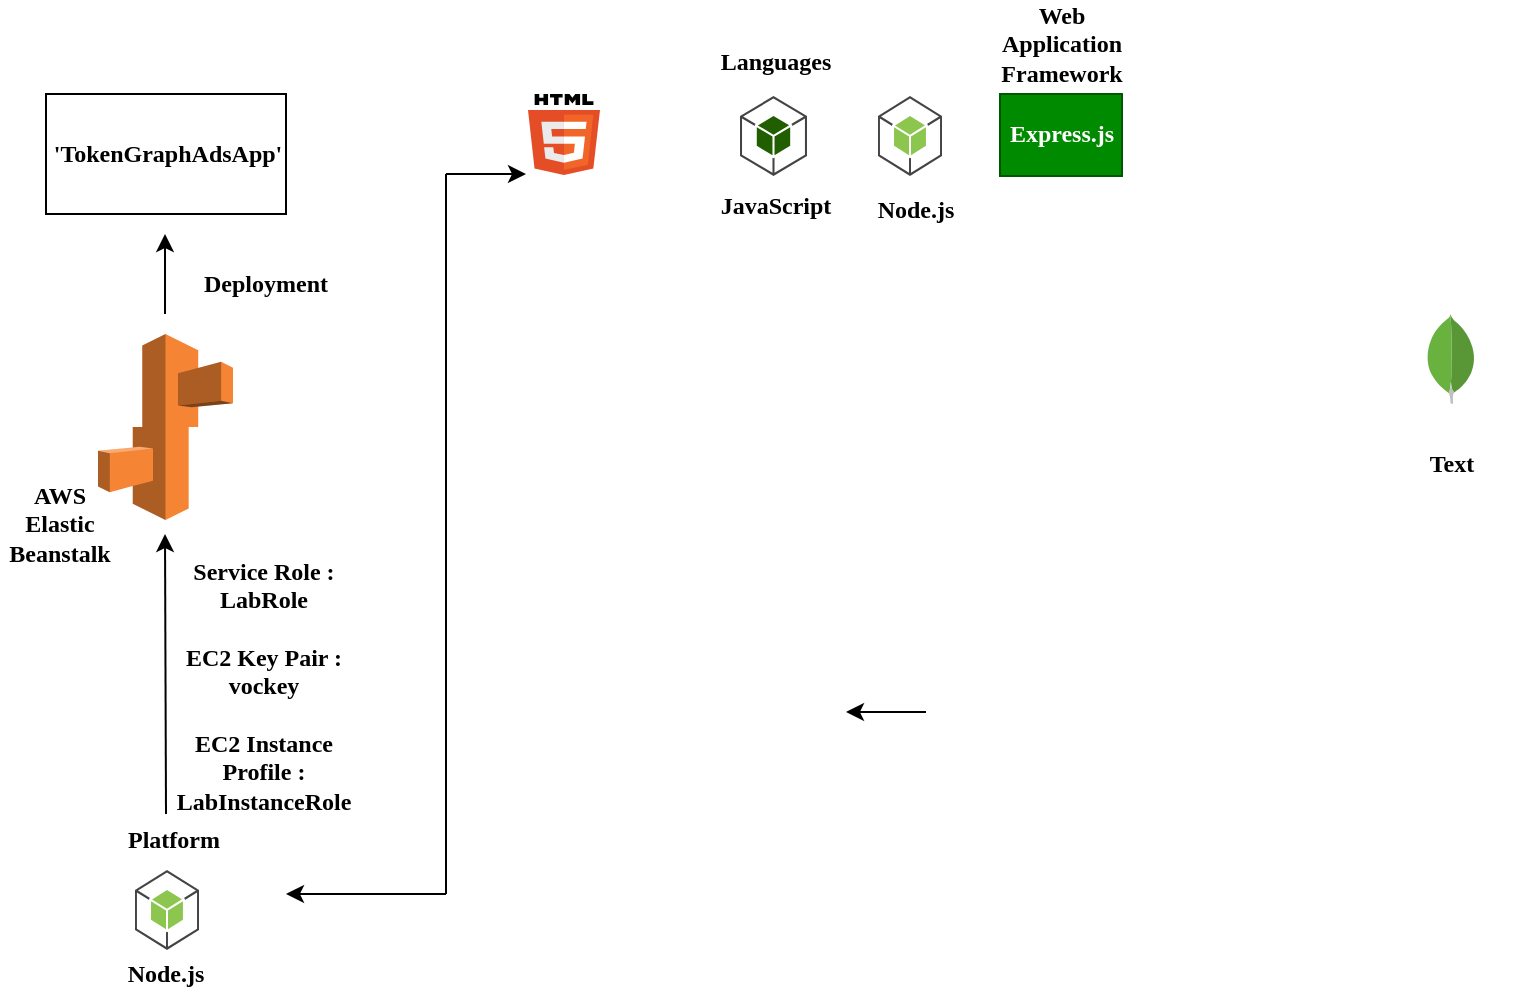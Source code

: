 <mxfile version="24.2.5" type="github">
  <diagram name="Page-1" id="ndW4kyAIttWVdL_zS6OP">
    <mxGraphModel dx="1050" dy="1658" grid="1" gridSize="10" guides="1" tooltips="1" connect="1" arrows="1" fold="1" page="1" pageScale="1" pageWidth="850" pageHeight="1100" math="0" shadow="0">
      <root>
        <mxCell id="0" />
        <mxCell id="1" parent="0" />
        <mxCell id="wR3p1nMsVGDt6p0DbT6x-1" value="" style="outlineConnect=0;dashed=0;verticalLabelPosition=bottom;verticalAlign=top;align=center;html=1;shape=mxgraph.aws3.elastic_beanstalk;fillColor=#F58534;gradientColor=none;fontFamily=Times New Roman;fontStyle=1" vertex="1" parent="1">
          <mxGeometry x="66" y="160" width="67.5" height="93" as="geometry" />
        </mxCell>
        <mxCell id="wR3p1nMsVGDt6p0DbT6x-2" value="" style="outlineConnect=0;dashed=0;verticalLabelPosition=bottom;verticalAlign=top;align=center;html=1;shape=mxgraph.aws3.android;fillColor=#8CC64F;gradientColor=none;fontFamily=Times New Roman;fontStyle=1" vertex="1" parent="1">
          <mxGeometry x="84.5" y="428" width="32" height="40" as="geometry" />
        </mxCell>
        <mxCell id="wR3p1nMsVGDt6p0DbT6x-3" value="" style="rounded=0;whiteSpace=wrap;html=1;fontFamily=Times New Roman;fontStyle=1" vertex="1" parent="1">
          <mxGeometry x="40" y="40" width="120" height="60" as="geometry" />
        </mxCell>
        <mxCell id="wR3p1nMsVGDt6p0DbT6x-4" value="Deployment" style="text;html=1;align=center;verticalAlign=middle;whiteSpace=wrap;rounded=0;fontFamily=Times New Roman;fontStyle=1" vertex="1" parent="1">
          <mxGeometry x="120" y="120" width="60" height="30" as="geometry" />
        </mxCell>
        <mxCell id="wR3p1nMsVGDt6p0DbT6x-5" value="" style="endArrow=classic;html=1;rounded=0;fontFamily=Times New Roman;fontStyle=1" edge="1" parent="1">
          <mxGeometry width="50" height="50" relative="1" as="geometry">
            <mxPoint x="99.5" y="150" as="sourcePoint" />
            <mxPoint x="99.5" y="110" as="targetPoint" />
          </mxGeometry>
        </mxCell>
        <mxCell id="wR3p1nMsVGDt6p0DbT6x-6" value="AWS Elastic Beanstalk" style="text;html=1;align=center;verticalAlign=middle;whiteSpace=wrap;rounded=0;fontFamily=Times New Roman;fontStyle=1" vertex="1" parent="1">
          <mxGeometry x="17" y="240" width="60" height="30" as="geometry" />
        </mxCell>
        <mxCell id="wR3p1nMsVGDt6p0DbT6x-7" value="&#39;TokenGraphAdsApp&#39;" style="text;html=1;align=center;verticalAlign=middle;whiteSpace=wrap;rounded=0;fontFamily=Times New Roman;fontStyle=1" vertex="1" parent="1">
          <mxGeometry x="70.5" y="55" width="60" height="30" as="geometry" />
        </mxCell>
        <mxCell id="wR3p1nMsVGDt6p0DbT6x-11" value="Node.js" style="text;html=1;align=center;verticalAlign=middle;whiteSpace=wrap;rounded=0;fontFamily=Times New Roman;fontStyle=1" vertex="1" parent="1">
          <mxGeometry x="70" y="465" width="60" height="30" as="geometry" />
        </mxCell>
        <mxCell id="wR3p1nMsVGDt6p0DbT6x-12" value="" style="endArrow=classic;html=1;rounded=0;fontFamily=Times New Roman;fontStyle=1" edge="1" parent="1">
          <mxGeometry width="50" height="50" relative="1" as="geometry">
            <mxPoint x="100" y="400" as="sourcePoint" />
            <mxPoint x="99.5" y="260" as="targetPoint" />
          </mxGeometry>
        </mxCell>
        <mxCell id="wR3p1nMsVGDt6p0DbT6x-13" value="" style="outlineConnect=0;dashed=0;verticalLabelPosition=bottom;verticalAlign=top;align=center;html=1;shape=mxgraph.aws3.android;fillColor=#205E00;gradientColor=none;fontFamily=Times New Roman;fontStyle=1" vertex="1" parent="1">
          <mxGeometry x="387" y="41" width="33.5" height="40" as="geometry" />
        </mxCell>
        <mxCell id="wR3p1nMsVGDt6p0DbT6x-14" value="&lt;font&gt;&lt;span&gt;JavaScript&lt;/span&gt;&lt;/font&gt;" style="text;html=1;align=center;verticalAlign=middle;whiteSpace=wrap;rounded=0;fontFamily=Times New Roman;fontStyle=1" vertex="1" parent="1">
          <mxGeometry x="374.75" y="81" width="60" height="30" as="geometry" />
        </mxCell>
        <mxCell id="wR3p1nMsVGDt6p0DbT6x-15" value="Platform" style="text;html=1;align=center;verticalAlign=middle;whiteSpace=wrap;rounded=0;fontFamily=Times New Roman;fontStyle=1" vertex="1" parent="1">
          <mxGeometry x="73.5" y="398" width="60" height="30" as="geometry" />
        </mxCell>
        <mxCell id="wR3p1nMsVGDt6p0DbT6x-16" value="" style="dashed=0;outlineConnect=0;html=1;align=center;labelPosition=center;verticalLabelPosition=bottom;verticalAlign=top;shape=mxgraph.weblogos.html5;fontFamily=Times New Roman;fontStyle=1" vertex="1" parent="1">
          <mxGeometry x="281" y="40" width="36" height="40.5" as="geometry" />
        </mxCell>
        <mxCell id="wR3p1nMsVGDt6p0DbT6x-18" value="" style="outlineConnect=0;dashed=0;verticalLabelPosition=bottom;verticalAlign=top;align=center;html=1;shape=mxgraph.aws3.android;fillColor=#8CC64F;gradientColor=none;fontFamily=Times New Roman;fontStyle=1" vertex="1" parent="1">
          <mxGeometry x="456" y="41" width="32" height="40" as="geometry" />
        </mxCell>
        <mxCell id="wR3p1nMsVGDt6p0DbT6x-19" value="Node.js" style="text;html=1;align=center;verticalAlign=middle;whiteSpace=wrap;rounded=0;fontFamily=Times New Roman;fontStyle=1" vertex="1" parent="1">
          <mxGeometry x="445" y="83" width="60" height="30" as="geometry" />
        </mxCell>
        <mxCell id="wR3p1nMsVGDt6p0DbT6x-20" value="" style="rounded=0;whiteSpace=wrap;html=1;fillColor=#008a00;fontColor=#ffffff;strokeColor=#005700;fontFamily=Times New Roman;fontSize=11;fontStyle=1" vertex="1" parent="1">
          <mxGeometry x="517" y="40" width="61" height="41" as="geometry" />
        </mxCell>
        <mxCell id="wR3p1nMsVGDt6p0DbT6x-21" value="Express.js" style="text;html=1;align=center;verticalAlign=middle;whiteSpace=wrap;rounded=0;fontColor=#FFFFFF;fontFamily=Times New Roman;fontSize=12;fontStyle=1" vertex="1" parent="1">
          <mxGeometry x="525" y="48" width="46" height="23" as="geometry" />
        </mxCell>
        <mxCell id="wR3p1nMsVGDt6p0DbT6x-22" value="Languages" style="text;html=1;align=center;verticalAlign=middle;whiteSpace=wrap;rounded=0;fontFamily=Times New Roman;fontStyle=1" vertex="1" parent="1">
          <mxGeometry x="374.75" y="9" width="60" height="30" as="geometry" />
        </mxCell>
        <mxCell id="wR3p1nMsVGDt6p0DbT6x-24" value="" style="endArrow=none;html=1;rounded=0;fontFamily=Times New Roman;fontStyle=1" edge="1" parent="1">
          <mxGeometry width="50" height="50" relative="1" as="geometry">
            <mxPoint x="240" y="440" as="sourcePoint" />
            <mxPoint x="240" y="80" as="targetPoint" />
          </mxGeometry>
        </mxCell>
        <mxCell id="wR3p1nMsVGDt6p0DbT6x-25" value="" style="endArrow=classic;html=1;rounded=0;fontFamily=Times New Roman;fontStyle=1" edge="1" parent="1">
          <mxGeometry width="50" height="50" relative="1" as="geometry">
            <mxPoint x="240" y="80" as="sourcePoint" />
            <mxPoint x="280" y="80" as="targetPoint" />
          </mxGeometry>
        </mxCell>
        <mxCell id="wR3p1nMsVGDt6p0DbT6x-26" value="" style="dashed=0;outlineConnect=0;html=1;align=center;labelPosition=center;verticalLabelPosition=bottom;verticalAlign=top;shape=mxgraph.weblogos.mongodb;fontFamily=Times New Roman;fontStyle=1" vertex="1" parent="1">
          <mxGeometry x="730" y="150" width="25" height="45" as="geometry" />
        </mxCell>
        <mxCell id="wR3p1nMsVGDt6p0DbT6x-27" value="Text" style="text;html=1;align=center;verticalAlign=middle;whiteSpace=wrap;rounded=0;fontFamily=Times New Roman;fontStyle=1" vertex="1" parent="1">
          <mxGeometry x="712.5" y="210" width="60" height="30" as="geometry" />
        </mxCell>
        <mxCell id="wR3p1nMsVGDt6p0DbT6x-28" value="&lt;font&gt;&lt;span&gt;Web Application Framework&lt;br&gt;&lt;/span&gt;&lt;/font&gt;" style="text;html=1;align=center;verticalAlign=middle;whiteSpace=wrap;rounded=0;fontFamily=Times New Roman;fontStyle=1" vertex="1" parent="1">
          <mxGeometry x="518" width="60" height="30" as="geometry" />
        </mxCell>
        <mxCell id="wR3p1nMsVGDt6p0DbT6x-29" value="&lt;div&gt;Service Role : LabRole&lt;/div&gt;&lt;div&gt;&lt;br&gt;&lt;/div&gt;&lt;div&gt;EC2 Key Pair : vockey&lt;/div&gt;&lt;div&gt;&lt;br&gt;&lt;/div&gt;&lt;div&gt;EC2 Instance Profile : LabInstanceRole&lt;br&gt;&lt;/div&gt;" style="text;html=1;align=center;verticalAlign=middle;whiteSpace=wrap;rounded=0;fontFamily=Times New Roman;fontStyle=1" vertex="1" parent="1">
          <mxGeometry x="119" y="321" width="60" height="30" as="geometry" />
        </mxCell>
        <mxCell id="wR3p1nMsVGDt6p0DbT6x-32" value="" style="endArrow=classic;html=1;rounded=0;fontFamily=Times New Roman;fontStyle=1" edge="1" parent="1">
          <mxGeometry width="50" height="50" relative="1" as="geometry">
            <mxPoint x="480" y="349" as="sourcePoint" />
            <mxPoint x="440" y="349" as="targetPoint" />
          </mxGeometry>
        </mxCell>
        <mxCell id="wR3p1nMsVGDt6p0DbT6x-33" value="" style="shape=image;html=1;verticalAlign=top;verticalLabelPosition=bottom;labelBackgroundColor=#ffffff;imageAspect=0;aspect=fixed;image=https://cdn1.iconfinder.com/data/icons/hawcons/32/699766-icon-12-file-css-128.png" vertex="1" parent="1">
          <mxGeometry x="329" y="47" width="38" height="38" as="geometry" />
        </mxCell>
        <mxCell id="wR3p1nMsVGDt6p0DbT6x-35" value="" style="endArrow=classic;html=1;rounded=0;" edge="1" parent="1">
          <mxGeometry width="50" height="50" relative="1" as="geometry">
            <mxPoint x="240" y="440" as="sourcePoint" />
            <mxPoint x="160" y="440" as="targetPoint" />
          </mxGeometry>
        </mxCell>
      </root>
    </mxGraphModel>
  </diagram>
</mxfile>
